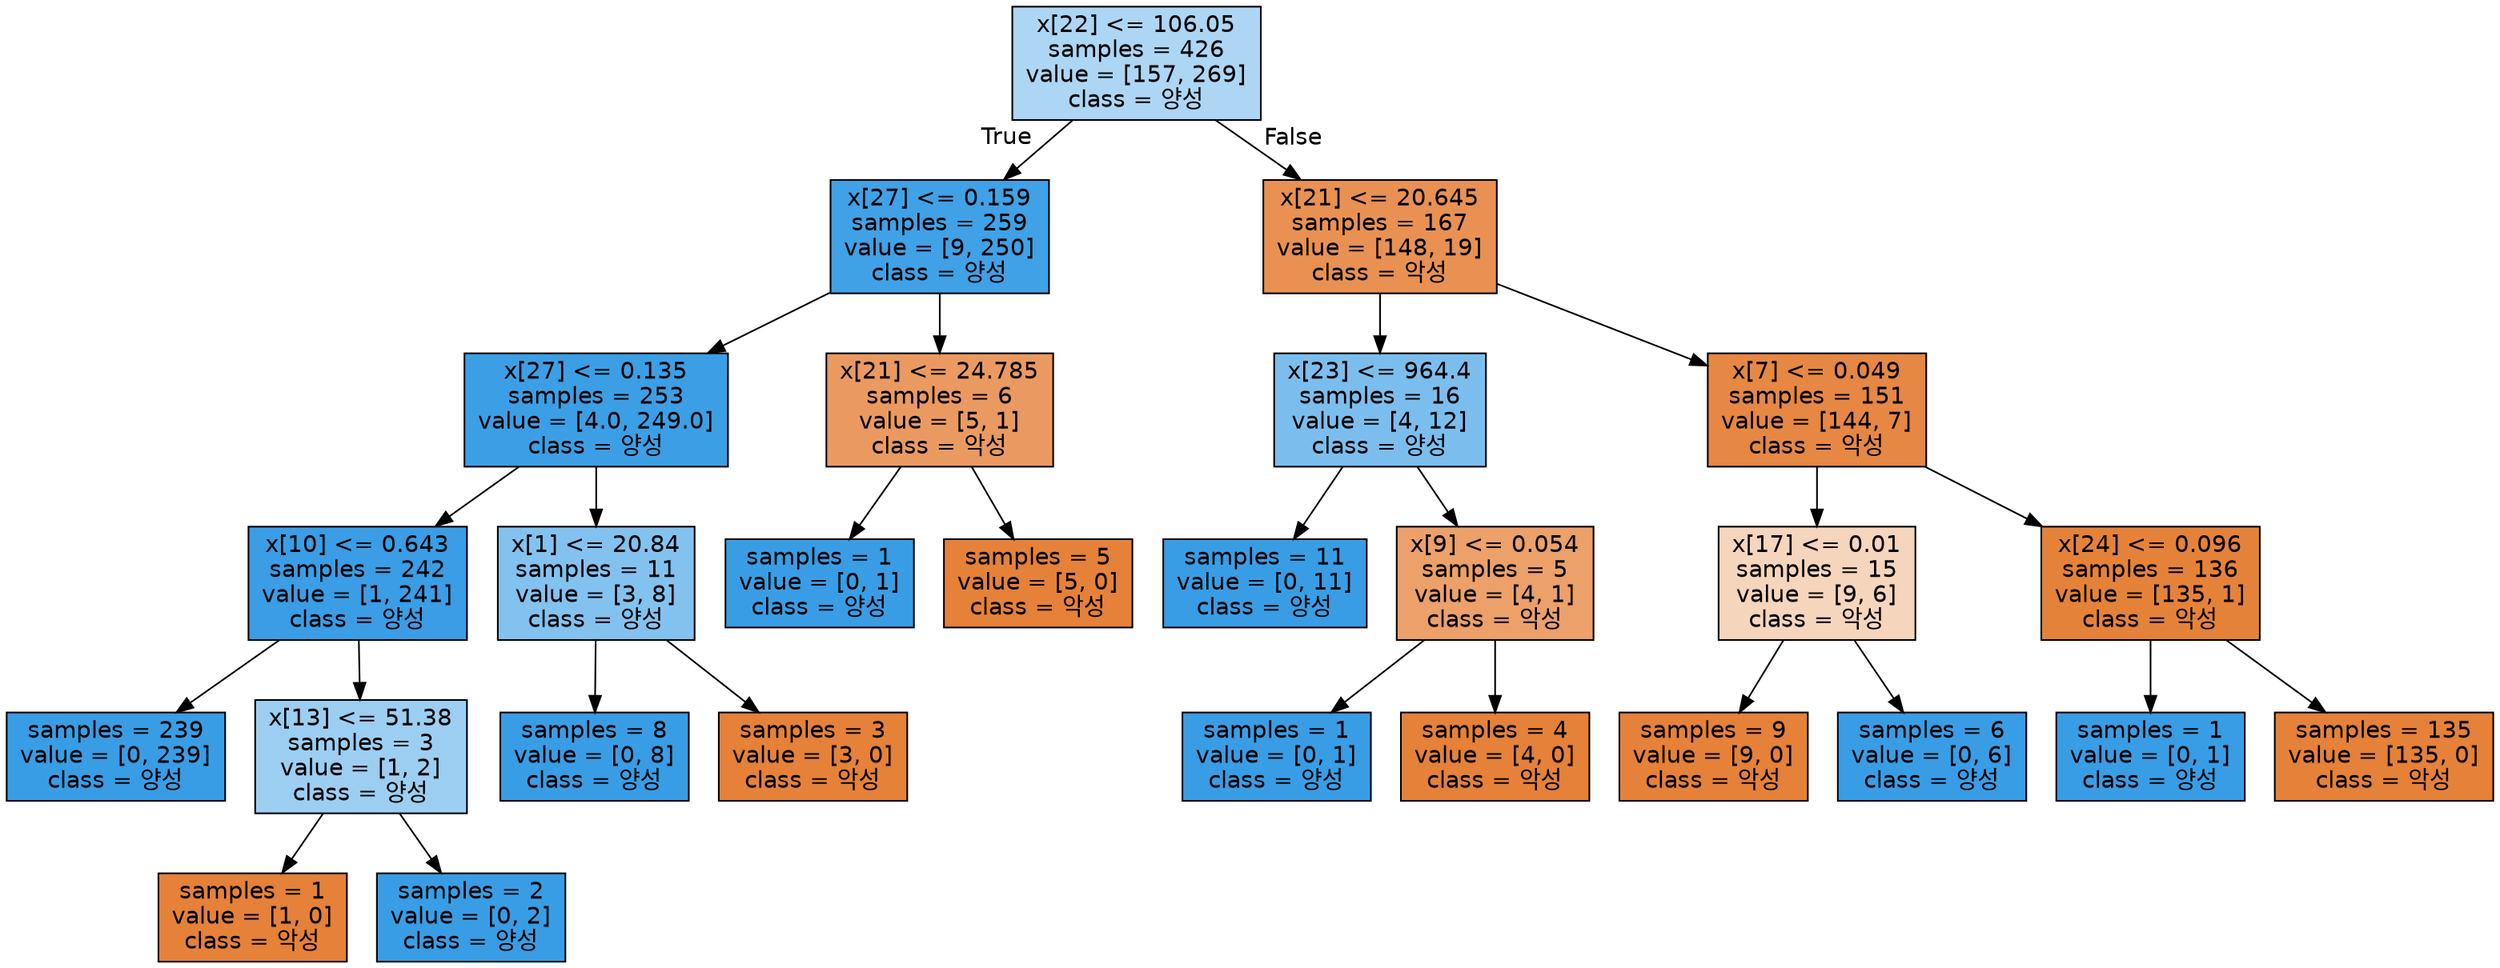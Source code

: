 digraph Tree {
node [shape=box, style="filled", color="black", fontname="helvetica"] ;
edge [fontname="helvetica"] ;
0 [label="x[22] <= 106.05\nsamples = 426\nvalue = [157, 269]\nclass = 양성", fillcolor="#add6f4"] ;
1 [label="x[27] <= 0.159\nsamples = 259\nvalue = [9, 250]\nclass = 양성", fillcolor="#40a1e6"] ;
0 -> 1 [labeldistance=2.5, labelangle=45, headlabel="True"] ;
2 [label="x[27] <= 0.135\nsamples = 253\nvalue = [4.0, 249.0]\nclass = 양성", fillcolor="#3c9fe5"] ;
1 -> 2 ;
3 [label="x[10] <= 0.643\nsamples = 242\nvalue = [1, 241]\nclass = 양성", fillcolor="#3a9de5"] ;
2 -> 3 ;
4 [label="samples = 239\nvalue = [0, 239]\nclass = 양성", fillcolor="#399de5"] ;
3 -> 4 ;
5 [label="x[13] <= 51.38\nsamples = 3\nvalue = [1, 2]\nclass = 양성", fillcolor="#9ccef2"] ;
3 -> 5 ;
6 [label="samples = 1\nvalue = [1, 0]\nclass = 악성", fillcolor="#e58139"] ;
5 -> 6 ;
7 [label="samples = 2\nvalue = [0, 2]\nclass = 양성", fillcolor="#399de5"] ;
5 -> 7 ;
8 [label="x[1] <= 20.84\nsamples = 11\nvalue = [3, 8]\nclass = 양성", fillcolor="#83c2ef"] ;
2 -> 8 ;
9 [label="samples = 8\nvalue = [0, 8]\nclass = 양성", fillcolor="#399de5"] ;
8 -> 9 ;
10 [label="samples = 3\nvalue = [3, 0]\nclass = 악성", fillcolor="#e58139"] ;
8 -> 10 ;
11 [label="x[21] <= 24.785\nsamples = 6\nvalue = [5, 1]\nclass = 악성", fillcolor="#ea9a61"] ;
1 -> 11 ;
12 [label="samples = 1\nvalue = [0, 1]\nclass = 양성", fillcolor="#399de5"] ;
11 -> 12 ;
13 [label="samples = 5\nvalue = [5, 0]\nclass = 악성", fillcolor="#e58139"] ;
11 -> 13 ;
14 [label="x[21] <= 20.645\nsamples = 167\nvalue = [148, 19]\nclass = 악성", fillcolor="#e89152"] ;
0 -> 14 [labeldistance=2.5, labelangle=-45, headlabel="False"] ;
15 [label="x[23] <= 964.4\nsamples = 16\nvalue = [4, 12]\nclass = 양성", fillcolor="#7bbeee"] ;
14 -> 15 ;
16 [label="samples = 11\nvalue = [0, 11]\nclass = 양성", fillcolor="#399de5"] ;
15 -> 16 ;
17 [label="x[9] <= 0.054\nsamples = 5\nvalue = [4, 1]\nclass = 악성", fillcolor="#eca06a"] ;
15 -> 17 ;
18 [label="samples = 1\nvalue = [0, 1]\nclass = 양성", fillcolor="#399de5"] ;
17 -> 18 ;
19 [label="samples = 4\nvalue = [4, 0]\nclass = 악성", fillcolor="#e58139"] ;
17 -> 19 ;
20 [label="x[7] <= 0.049\nsamples = 151\nvalue = [144, 7]\nclass = 악성", fillcolor="#e68743"] ;
14 -> 20 ;
21 [label="x[17] <= 0.01\nsamples = 15\nvalue = [9, 6]\nclass = 악성", fillcolor="#f6d5bd"] ;
20 -> 21 ;
22 [label="samples = 9\nvalue = [9, 0]\nclass = 악성", fillcolor="#e58139"] ;
21 -> 22 ;
23 [label="samples = 6\nvalue = [0, 6]\nclass = 양성", fillcolor="#399de5"] ;
21 -> 23 ;
24 [label="x[24] <= 0.096\nsamples = 136\nvalue = [135, 1]\nclass = 악성", fillcolor="#e5823a"] ;
20 -> 24 ;
25 [label="samples = 1\nvalue = [0, 1]\nclass = 양성", fillcolor="#399de5"] ;
24 -> 25 ;
26 [label="samples = 135\nvalue = [135, 0]\nclass = 악성", fillcolor="#e58139"] ;
24 -> 26 ;
}